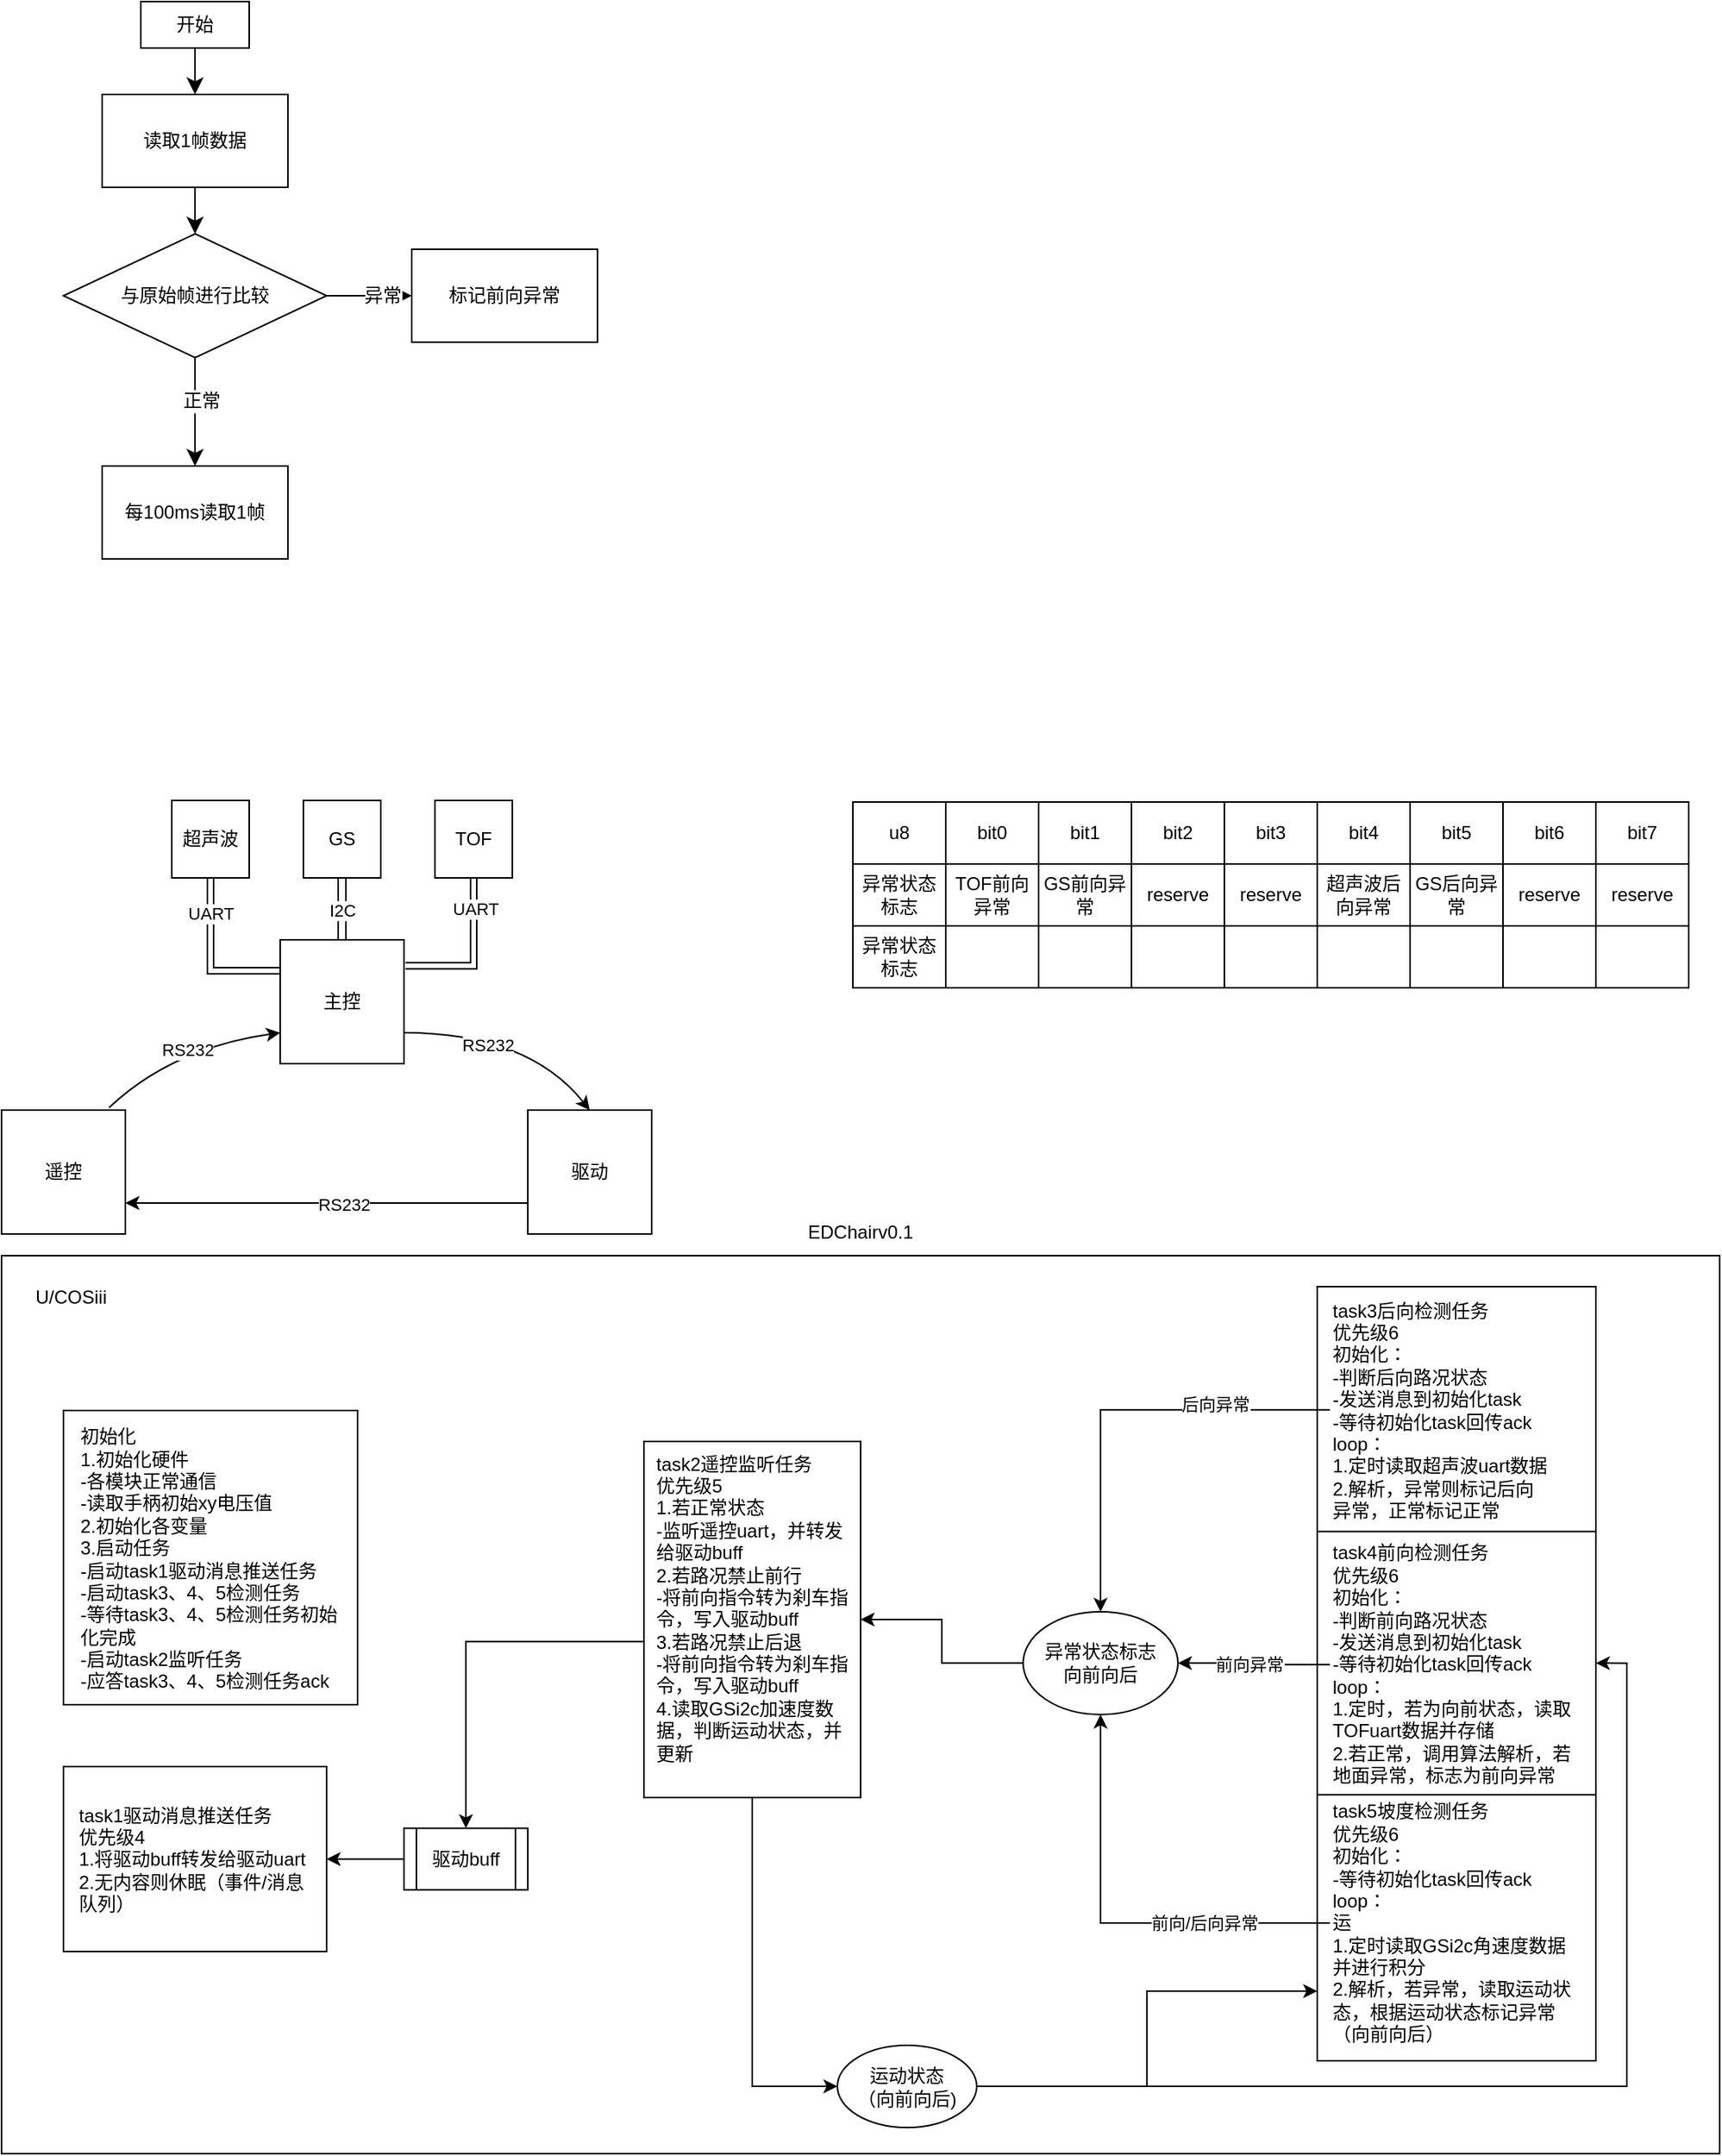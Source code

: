 <mxfile version="24.2.1" type="github">
  <diagram name="第 1 页" id="P7pqEGnPUfQCsjm25Q79">
    <mxGraphModel dx="1947" dy="495" grid="1" gridSize="10" guides="1" tooltips="1" connect="1" arrows="1" fold="1" page="1" pageScale="1" pageWidth="1169" pageHeight="1654" math="0" shadow="0">
      <root>
        <mxCell id="0" />
        <mxCell id="1" parent="0" />
        <mxCell id="c9U10E2EW6yQxdV2xRp9-11" value="" style="group" parent="1" vertex="1" connectable="0">
          <mxGeometry x="-1150" y="1010" width="1110" height="610" as="geometry" />
        </mxCell>
        <mxCell id="nrPkCapQx03MoW446Du7-10" value="EDChairv0.1" style="text;html=1;align=center;verticalAlign=middle;whiteSpace=wrap;rounded=0;" parent="c9U10E2EW6yQxdV2xRp9-11" vertex="1">
          <mxGeometry x="525" width="60" height="30" as="geometry" />
        </mxCell>
        <mxCell id="nrPkCapQx03MoW446Du7-36" value="" style="rounded=0;whiteSpace=wrap;html=1;" parent="c9U10E2EW6yQxdV2xRp9-11" vertex="1">
          <mxGeometry y="30" width="1110" height="580" as="geometry" />
        </mxCell>
        <mxCell id="nrPkCapQx03MoW446Du7-23" value="" style="group" parent="c9U10E2EW6yQxdV2xRp9-11" vertex="1" connectable="0">
          <mxGeometry x="850" y="370" width="180" height="180" as="geometry" />
        </mxCell>
        <mxCell id="nrPkCapQx03MoW446Du7-24" value="" style="rounded=0;whiteSpace=wrap;html=1;" parent="nrPkCapQx03MoW446Du7-23" vertex="1">
          <mxGeometry width="180" height="180.0" as="geometry" />
        </mxCell>
        <mxCell id="nrPkCapQx03MoW446Du7-25" value="&lt;div style=&quot;&quot;&gt;&lt;span style=&quot;background-color: initial;&quot;&gt;task5&lt;/span&gt;&lt;span style=&quot;background-color: initial;&quot;&gt;坡度检测任务&lt;/span&gt;&lt;/div&gt;&lt;div style=&quot;&quot;&gt;&lt;span style=&quot;background-color: initial;&quot;&gt;优先级6&lt;/span&gt;&lt;/div&gt;&lt;div style=&quot;&quot;&gt;&lt;span style=&quot;background-color: initial;&quot;&gt;初始化：&lt;/span&gt;&lt;/div&gt;&lt;div style=&quot;&quot;&gt;-等待初始化task回传ack&lt;span style=&quot;background-color: initial;&quot;&gt;&lt;br&gt;&lt;/span&gt;&lt;/div&gt;&lt;div style=&quot;&quot;&gt;&lt;span style=&quot;background-color: initial;&quot;&gt;loop：&lt;/span&gt;&lt;/div&gt;&lt;div style=&quot;&quot;&gt;&lt;span style=&quot;background-color: initial;&quot;&gt;运&lt;/span&gt;&lt;/div&gt;&lt;div style=&quot;&quot;&gt;1.定时读取GSi2c角速度数据并进行积分&lt;/div&gt;&lt;div style=&quot;&quot;&gt;2.解析，若异常，读取运动状态，根据运动状态标记异常（向前向后）&lt;/div&gt;" style="text;html=1;align=left;verticalAlign=middle;whiteSpace=wrap;rounded=0;" parent="nrPkCapQx03MoW446Du7-23" vertex="1">
          <mxGeometry x="8.18" y="15" width="163.64" height="152.145" as="geometry" />
        </mxCell>
        <mxCell id="nrPkCapQx03MoW446Du7-3" value="U/COSiii" style="text;html=1;align=center;verticalAlign=middle;whiteSpace=wrap;rounded=0;" parent="c9U10E2EW6yQxdV2xRp9-11" vertex="1">
          <mxGeometry y="30" width="90" height="53.077" as="geometry" />
        </mxCell>
        <mxCell id="nrPkCapQx03MoW446Du7-18" value="" style="group" parent="c9U10E2EW6yQxdV2xRp9-11" vertex="1" connectable="0">
          <mxGeometry x="40" y="359.997" width="170" height="119.423" as="geometry" />
        </mxCell>
        <mxCell id="nrPkCapQx03MoW446Du7-19" value="" style="rounded=0;whiteSpace=wrap;html=1;" parent="nrPkCapQx03MoW446Du7-18" vertex="1">
          <mxGeometry width="170" height="119.423" as="geometry" />
        </mxCell>
        <mxCell id="nrPkCapQx03MoW446Du7-20" value="&lt;div style=&quot;&quot;&gt;&lt;span style=&quot;background-color: initial;&quot;&gt;task1驱动消息推送&lt;/span&gt;&lt;span style=&quot;background-color: initial;&quot;&gt;任务&lt;/span&gt;&lt;/div&gt;&lt;div style=&quot;&quot;&gt;&lt;span style=&quot;background-color: initial;&quot;&gt;优先级4&lt;/span&gt;&lt;/div&gt;&lt;div style=&quot;&quot;&gt;1.将驱动buff转发给驱动uart&lt;/div&gt;&lt;div style=&quot;&quot;&gt;2.无内容则休眠（事件/消息队列）&lt;/div&gt;" style="text;html=1;align=left;verticalAlign=middle;whiteSpace=wrap;rounded=0;" parent="nrPkCapQx03MoW446Du7-18" vertex="1">
          <mxGeometry x="7.726" y="9.952" width="154.549" height="100.942" as="geometry" />
        </mxCell>
        <mxCell id="nrPkCapQx03MoW446Du7-21" value="驱动buff" style="shape=process;whiteSpace=wrap;html=1;backgroundOutline=1;" parent="c9U10E2EW6yQxdV2xRp9-11" vertex="1">
          <mxGeometry x="260" y="399.805" width="80.0" height="39.808" as="geometry" />
        </mxCell>
        <mxCell id="nrPkCapQx03MoW446Du7-13" value="" style="group" parent="c9U10E2EW6yQxdV2xRp9-11" vertex="1" connectable="0">
          <mxGeometry x="415" y="150" width="140" height="230" as="geometry" />
        </mxCell>
        <mxCell id="nrPkCapQx03MoW446Du7-14" value="" style="rounded=0;whiteSpace=wrap;html=1;" parent="nrPkCapQx03MoW446Du7-13" vertex="1">
          <mxGeometry width="140" height="230.0" as="geometry" />
        </mxCell>
        <mxCell id="nrPkCapQx03MoW446Du7-15" value="&lt;div style=&quot;&quot;&gt;&lt;span style=&quot;background-color: initial;&quot;&gt;task2遥控监听任务&lt;/span&gt;&lt;/div&gt;&lt;div style=&quot;&quot;&gt;&lt;span style=&quot;background-color: initial;&quot;&gt;优先级5&lt;/span&gt;&lt;/div&gt;&lt;div style=&quot;&quot;&gt;1.若正常状态&lt;/div&gt;&lt;div style=&quot;&quot;&gt;-监听遥控uart，并转发给驱动buff&lt;/div&gt;&lt;div style=&quot;&quot;&gt;&lt;div&gt;2.若路况禁止前行&lt;/div&gt;&lt;div&gt;-将&lt;span style=&quot;background-color: initial;&quot;&gt;前向指令转为刹车指令，写入&lt;/span&gt;&lt;span style=&quot;background-color: initial;&quot;&gt;驱动buff&lt;/span&gt;&lt;/div&gt;&lt;div&gt;3.若路况禁止后退&lt;/div&gt;&lt;div&gt;-将&lt;span style=&quot;background-color: initial;&quot;&gt;前向指令转为刹车指令&lt;/span&gt;&lt;span style=&quot;background-color: initial;&quot;&gt;，&lt;/span&gt;&lt;span style=&quot;background-color: initial;&quot;&gt;写入&lt;/span&gt;&lt;span style=&quot;background-color: initial;&quot;&gt;驱动buff&lt;/span&gt;&lt;/div&gt;&lt;div&gt;&lt;span style=&quot;background-color: initial;&quot;&gt;4.读取GSi2c加速度数据，判断运动状态，并更新&lt;/span&gt;&lt;/div&gt;&lt;/div&gt;&lt;div style=&quot;&quot;&gt;&lt;br&gt;&lt;/div&gt;" style="text;html=1;align=left;verticalAlign=middle;whiteSpace=wrap;rounded=0;" parent="nrPkCapQx03MoW446Du7-13" vertex="1">
          <mxGeometry x="6.365" y="16.431" width="127.273" height="197.143" as="geometry" />
        </mxCell>
        <mxCell id="nrPkCapQx03MoW446Du7-54" style="edgeStyle=orthogonalEdgeStyle;rounded=0;orthogonalLoop=1;jettySize=auto;html=1;exitX=-0.002;exitY=0.562;exitDx=0;exitDy=0;exitPerimeter=0;" parent="c9U10E2EW6yQxdV2xRp9-11" source="nrPkCapQx03MoW446Du7-14" target="nrPkCapQx03MoW446Du7-21" edge="1">
          <mxGeometry relative="1" as="geometry">
            <mxPoint x="410" y="378.269" as="sourcePoint" />
          </mxGeometry>
        </mxCell>
        <mxCell id="nrPkCapQx03MoW446Du7-56" style="edgeStyle=orthogonalEdgeStyle;rounded=0;orthogonalLoop=1;jettySize=auto;html=1;entryX=1;entryY=0.5;entryDx=0;entryDy=0;" parent="c9U10E2EW6yQxdV2xRp9-11" source="nrPkCapQx03MoW446Du7-21" target="nrPkCapQx03MoW446Du7-19" edge="1">
          <mxGeometry relative="1" as="geometry" />
        </mxCell>
        <mxCell id="nrPkCapQx03MoW446Du7-44" value="异常状态标志&lt;div&gt;向前向后&lt;/div&gt;" style="ellipse;whiteSpace=wrap;html=1;" parent="c9U10E2EW6yQxdV2xRp9-11" vertex="1">
          <mxGeometry x="660" y="260.003" width="100" height="66.346" as="geometry" />
        </mxCell>
        <mxCell id="nrPkCapQx03MoW446Du7-58" style="edgeStyle=orthogonalEdgeStyle;rounded=0;orthogonalLoop=1;jettySize=auto;html=1;entryX=1;entryY=0.5;entryDx=0;entryDy=0;" parent="c9U10E2EW6yQxdV2xRp9-11" source="nrPkCapQx03MoW446Du7-44" target="nrPkCapQx03MoW446Du7-14" edge="1">
          <mxGeometry relative="1" as="geometry" />
        </mxCell>
        <mxCell id="nrPkCapQx03MoW446Du7-63" style="edgeStyle=orthogonalEdgeStyle;rounded=0;orthogonalLoop=1;jettySize=auto;html=1;entryX=0.5;entryY=1;entryDx=0;entryDy=0;" parent="c9U10E2EW6yQxdV2xRp9-11" source="nrPkCapQx03MoW446Du7-25" target="nrPkCapQx03MoW446Du7-44" edge="1">
          <mxGeometry relative="1" as="geometry" />
        </mxCell>
        <mxCell id="nrPkCapQx03MoW446Du7-82" value="前向/后向异常" style="edgeLabel;html=1;align=center;verticalAlign=middle;resizable=0;points=[];" parent="nrPkCapQx03MoW446Du7-63" vertex="1" connectable="0">
          <mxGeometry x="-0.265" y="2" relative="1" as="geometry">
            <mxPoint x="23" y="-2" as="offset" />
          </mxGeometry>
        </mxCell>
        <mxCell id="nrPkCapQx03MoW446Du7-78" style="edgeStyle=orthogonalEdgeStyle;rounded=0;orthogonalLoop=1;jettySize=auto;html=1;exitX=1;exitY=0.5;exitDx=0;exitDy=0;entryX=0;entryY=0.75;entryDx=0;entryDy=0;" parent="c9U10E2EW6yQxdV2xRp9-11" source="nrPkCapQx03MoW446Du7-64" target="nrPkCapQx03MoW446Du7-24" edge="1">
          <mxGeometry relative="1" as="geometry">
            <mxPoint x="650.0" y="696.253" as="sourcePoint" />
            <mxPoint x="940" y="550" as="targetPoint" />
          </mxGeometry>
        </mxCell>
        <mxCell id="nrPkCapQx03MoW446Du7-79" style="edgeStyle=orthogonalEdgeStyle;rounded=0;orthogonalLoop=1;jettySize=auto;html=1;entryX=1;entryY=0.5;entryDx=0;entryDy=0;" parent="c9U10E2EW6yQxdV2xRp9-11" source="nrPkCapQx03MoW446Du7-64" target="nrPkCapQx03MoW446Du7-72" edge="1">
          <mxGeometry relative="1" as="geometry" />
        </mxCell>
        <mxCell id="nrPkCapQx03MoW446Du7-64" value="运动状态&lt;div&gt;（向前向后)&lt;/div&gt;" style="ellipse;whiteSpace=wrap;html=1;" parent="c9U10E2EW6yQxdV2xRp9-11" vertex="1">
          <mxGeometry x="540" y="539.996" width="90" height="53.077" as="geometry" />
        </mxCell>
        <mxCell id="nrPkCapQx03MoW446Du7-68" value="" style="group" parent="c9U10E2EW6yQxdV2xRp9-11" vertex="1" connectable="0">
          <mxGeometry x="850.0" y="50" width="180" height="159.231" as="geometry" />
        </mxCell>
        <mxCell id="nrPkCapQx03MoW446Du7-69" value="" style="rounded=0;whiteSpace=wrap;html=1;" parent="nrPkCapQx03MoW446Du7-68" vertex="1">
          <mxGeometry width="180" height="159.231" as="geometry" />
        </mxCell>
        <mxCell id="nrPkCapQx03MoW446Du7-70" value="&lt;div style=&quot;&quot;&gt;&lt;span style=&quot;background-color: initial;&quot;&gt;task3后&lt;/span&gt;&lt;span style=&quot;background-color: initial;&quot;&gt;向检测任务&lt;/span&gt;&lt;/div&gt;&lt;div style=&quot;&quot;&gt;&lt;span style=&quot;background-color: initial;&quot;&gt;优先级6&lt;/span&gt;&lt;/div&gt;&lt;div style=&quot;&quot;&gt;&lt;span style=&quot;background-color: initial;&quot;&gt;初始化：&lt;/span&gt;&lt;/div&gt;&lt;div style=&quot;&quot;&gt;&lt;span style=&quot;background-color: initial;&quot;&gt;-判断后向路况状态&lt;/span&gt;&lt;/div&gt;&lt;div style=&quot;&quot;&gt;&lt;span style=&quot;background-color: initial;&quot;&gt;-发送消息到初始化task&lt;/span&gt;&lt;/div&gt;&lt;div style=&quot;&quot;&gt;&lt;span style=&quot;background-color: initial;&quot;&gt;-等待初始化task回传ack&lt;/span&gt;&lt;/div&gt;&lt;div style=&quot;&quot;&gt;&lt;span style=&quot;background-color: initial;&quot;&gt;loop：&lt;/span&gt;&lt;/div&gt;&lt;div style=&quot;&quot;&gt;1.定时读取超声波uart数据&lt;/div&gt;&lt;div style=&quot;&quot;&gt;2.&lt;span style=&quot;background-color: initial;&quot;&gt;解析，异常则标记后向异常，正常标记正常&lt;/span&gt;&lt;span style=&quot;background-color: initial; text-wrap: nowrap; color: rgba(0, 0, 0, 0); font-family: monospace; font-size: 0px;&quot;&gt;%3CmxGraphModel%3E%3Croot%3E%3CmxCell%20id%3D%220%22%2F%3E%3CmxCell%20id%3D%221%22%20parent%3D%220%22%2F%3E%3CmxCell%20id%3D%222%22%20value%3D%22%E5%9D%A1%E5%BA%A6%E5%BC%82%E5%B8%B8%E6%A0%87%E5%BF%97%22%20style%3D%22ellipse%3BwhiteSpace%3Dwrap%3Bhtml%3D1%3B%22%20vertex%3D%221%22%20parent%3D%221%22%3E%3CmxGeometry%20x%3D%22310%22%20y%3D%22680%22%20width%3D%2290%22%20height%3D%2240%22%20as%3D%22geometry%22%2F%3E%3C%2FmxCell%3E%3C%2Froot%3E%3C%2FmxGraphModel%3E&lt;/span&gt;&lt;/div&gt;" style="text;html=1;align=left;verticalAlign=middle;whiteSpace=wrap;rounded=0;" parent="nrPkCapQx03MoW446Du7-68" vertex="1">
          <mxGeometry x="8.18" y="13.269" width="141.82" height="132.692" as="geometry" />
        </mxCell>
        <mxCell id="nrPkCapQx03MoW446Du7-71" value="" style="group" parent="c9U10E2EW6yQxdV2xRp9-11" vertex="1" connectable="0">
          <mxGeometry x="850" y="208.18" width="180" height="170" as="geometry" />
        </mxCell>
        <mxCell id="nrPkCapQx03MoW446Du7-72" value="" style="rounded=0;whiteSpace=wrap;html=1;" parent="nrPkCapQx03MoW446Du7-71" vertex="1">
          <mxGeometry width="180" height="170" as="geometry" />
        </mxCell>
        <mxCell id="nrPkCapQx03MoW446Du7-73" value="&lt;div style=&quot;&quot;&gt;&lt;span style=&quot;background-color: initial;&quot;&gt;task4&lt;/span&gt;&lt;span style=&quot;background-color: initial;&quot;&gt;前向检测任务&lt;/span&gt;&lt;/div&gt;&lt;div style=&quot;&quot;&gt;&lt;span style=&quot;background-color: initial;&quot;&gt;优先级6&lt;/span&gt;&lt;/div&gt;&lt;div style=&quot;&quot;&gt;&lt;div&gt;&lt;span style=&quot;background-color: initial;&quot;&gt;初始化：&lt;/span&gt;&lt;/div&gt;&lt;div&gt;&lt;span style=&quot;background-color: initial;&quot;&gt;-判断前向路况状态&lt;/span&gt;&lt;/div&gt;&lt;div&gt;&lt;span style=&quot;background-color: initial;&quot;&gt;-发送消息到初始化task&lt;/span&gt;&lt;/div&gt;&lt;div&gt;&lt;span style=&quot;background-color: initial;&quot;&gt;-等待初始化task回传ack&lt;/span&gt;&lt;/div&gt;&lt;/div&gt;&lt;div style=&quot;&quot;&gt;&lt;span style=&quot;background-color: initial;&quot;&gt;loop：&lt;/span&gt;&lt;/div&gt;&lt;div style=&quot;&quot;&gt;1.定时，若为向前状态，读取TOFuart数据并存储&lt;/div&gt;&lt;div style=&quot;&quot;&gt;2.若正常，调用算法解析，若地面异常，标志为前向异常&lt;span style=&quot;color: rgba(0, 0, 0, 0); font-family: monospace; font-size: 0px; text-wrap: nowrap; background-color: initial;&quot;&gt;%3CmxGraphModel%3E%3Croot%3E%3CmxCell%20id%3D%220%22%2F%3E%3CmxCell%20id%3D%221%22%20parent%3D%220%22%2F%3E%3CmxCell%20id%3D%222%22%20value%3D%22%E5%9D%A1%E5%BA%A6%E5%BC%82%E5%B8%B8%E6%A0%87%E5%BF%97%22%20style%3D%22ellipse%3BwhiteSpace%3Dwrap%3Bhtml%3D1%3B%22%20vertex%3D%221%22%20parent%3D%221%22%3E%3CmxGeometry%20x%3D%22310%22%20y%3D%22680%22%20width%3D%2290%22%20height%3D%2240%22%20as%3D%22geometry%22%2F%3E%3C%2FmxCell%3E%3C%2Froot%3E%3C%2FmxGraphModel%3E&lt;/span&gt;&lt;/div&gt;" style="text;html=1;align=left;verticalAlign=middle;whiteSpace=wrap;rounded=0;" parent="nrPkCapQx03MoW446Du7-71" vertex="1">
          <mxGeometry x="8.18" y="14.167" width="163.64" height="143.693" as="geometry" />
        </mxCell>
        <mxCell id="nrPkCapQx03MoW446Du7-75" value="" style="edgeStyle=orthogonalEdgeStyle;rounded=0;orthogonalLoop=1;jettySize=auto;html=1;" parent="c9U10E2EW6yQxdV2xRp9-11" source="nrPkCapQx03MoW446Du7-73" target="nrPkCapQx03MoW446Du7-44" edge="1">
          <mxGeometry relative="1" as="geometry" />
        </mxCell>
        <mxCell id="nrPkCapQx03MoW446Du7-81" value="前向异常" style="edgeLabel;html=1;align=center;verticalAlign=middle;resizable=0;points=[];" parent="nrPkCapQx03MoW446Du7-75" vertex="1" connectable="0">
          <mxGeometry x="0.066" y="1" relative="1" as="geometry">
            <mxPoint as="offset" />
          </mxGeometry>
        </mxCell>
        <mxCell id="nrPkCapQx03MoW446Du7-76" style="edgeStyle=orthogonalEdgeStyle;rounded=0;orthogonalLoop=1;jettySize=auto;html=1;endArrow=classic;endFill=1;" parent="c9U10E2EW6yQxdV2xRp9-11" source="nrPkCapQx03MoW446Du7-70" target="nrPkCapQx03MoW446Du7-44" edge="1">
          <mxGeometry relative="1" as="geometry" />
        </mxCell>
        <mxCell id="nrPkCapQx03MoW446Du7-80" value="后向异常" style="edgeLabel;html=1;align=center;verticalAlign=middle;resizable=0;points=[];" parent="nrPkCapQx03MoW446Du7-76" vertex="1" connectable="0">
          <mxGeometry x="-0.467" y="-4" relative="1" as="geometry">
            <mxPoint as="offset" />
          </mxGeometry>
        </mxCell>
        <mxCell id="nrPkCapQx03MoW446Du7-77" style="edgeStyle=orthogonalEdgeStyle;rounded=0;orthogonalLoop=1;jettySize=auto;html=1;entryX=0;entryY=0.5;entryDx=0;entryDy=0;" parent="c9U10E2EW6yQxdV2xRp9-11" source="nrPkCapQx03MoW446Du7-14" target="nrPkCapQx03MoW446Du7-64" edge="1">
          <mxGeometry relative="1" as="geometry" />
        </mxCell>
        <mxCell id="nrPkCapQx03MoW446Du7-32" value="" style="group" parent="c9U10E2EW6yQxdV2xRp9-11" vertex="1" connectable="0">
          <mxGeometry x="40" y="130" width="190" height="190" as="geometry" />
        </mxCell>
        <mxCell id="nrPkCapQx03MoW446Du7-33" value="" style="rounded=0;whiteSpace=wrap;html=1;" parent="nrPkCapQx03MoW446Du7-32" vertex="1">
          <mxGeometry width="190" height="190" as="geometry" />
        </mxCell>
        <mxCell id="nrPkCapQx03MoW446Du7-34" value="&lt;div style=&quot;&quot;&gt;&lt;span style=&quot;background-color: initial;&quot;&gt;初始化&lt;/span&gt;&lt;/div&gt;&lt;div style=&quot;&quot;&gt;1.初始化硬件&lt;/div&gt;&lt;div style=&quot;&quot;&gt;-各模块正常通信&lt;/div&gt;&lt;div style=&quot;&quot;&gt;-读取手柄初始xy电压值&lt;/div&gt;&lt;div style=&quot;&quot;&gt;2.初始化各变量&lt;/div&gt;&lt;div style=&quot;&quot;&gt;&lt;span style=&quot;background-color: initial;&quot;&gt;3.启动任务&lt;/span&gt;&lt;/div&gt;&lt;div style=&quot;&quot;&gt;&lt;span style=&quot;background-color: initial;&quot;&gt;-启动task1&lt;/span&gt;&lt;span style=&quot;background-color: initial;&quot;&gt;驱动消息推送&lt;/span&gt;&lt;span style=&quot;background-color: initial;&quot;&gt;任务&lt;/span&gt;&lt;span style=&quot;background-color: initial;&quot;&gt;&lt;br&gt;&lt;/span&gt;&lt;/div&gt;&lt;div style=&quot;&quot;&gt;&lt;span style=&quot;background-color: initial;&quot;&gt;-启动task3、4、5检测任务&lt;/span&gt;&lt;/div&gt;&lt;div style=&quot;&quot;&gt;&lt;span style=&quot;background-color: initial;&quot;&gt;-等待task3、4、5检测任务初始化完成&lt;/span&gt;&lt;/div&gt;&lt;div style=&quot;&quot;&gt;&lt;span style=&quot;background-color: initial;&quot;&gt;-启动task2监听任务&lt;/span&gt;&lt;/div&gt;&lt;div style=&quot;&quot;&gt;&lt;span style=&quot;background-color: initial;&quot;&gt;-应答&lt;/span&gt;&lt;span style=&quot;background-color: initial;&quot;&gt;task3、4、5检测任务ack&lt;/span&gt;&lt;/div&gt;" style="text;html=1;align=left;verticalAlign=middle;whiteSpace=wrap;rounded=0;" parent="nrPkCapQx03MoW446Du7-32" vertex="1">
          <mxGeometry x="8.63" y="14.701" width="171.37" height="163.424" as="geometry" />
        </mxCell>
        <mxCell id="c9U10E2EW6yQxdV2xRp9-3" value="" style="group" parent="c9U10E2EW6yQxdV2xRp9-11" vertex="1" connectable="0">
          <mxGeometry y="-264" width="420" height="280" as="geometry" />
        </mxCell>
        <mxCell id="kne6DeHZvwvVoVqGHP-4-1" value="遥控" style="whiteSpace=wrap;html=1;aspect=fixed;" parent="c9U10E2EW6yQxdV2xRp9-3" vertex="1">
          <mxGeometry y="200" width="80" height="80" as="geometry" />
        </mxCell>
        <mxCell id="NinFL8VWbI65WirlYmD8-3" value="" style="edgeStyle=orthogonalEdgeStyle;rounded=0;orthogonalLoop=1;jettySize=auto;html=1;shape=link;width=5;" parent="c9U10E2EW6yQxdV2xRp9-3" source="kne6DeHZvwvVoVqGHP-4-4" target="kne6DeHZvwvVoVqGHP-4-15" edge="1">
          <mxGeometry relative="1" as="geometry" />
        </mxCell>
        <mxCell id="NinFL8VWbI65WirlYmD8-4" value="I2C" style="edgeLabel;html=1;align=center;verticalAlign=middle;resizable=0;points=[];" parent="NinFL8VWbI65WirlYmD8-3" vertex="1" connectable="0">
          <mxGeometry x="0.333" y="2" relative="1" as="geometry">
            <mxPoint x="2" y="7" as="offset" />
          </mxGeometry>
        </mxCell>
        <mxCell id="kne6DeHZvwvVoVqGHP-4-4" value="主控" style="whiteSpace=wrap;html=1;aspect=fixed;" parent="c9U10E2EW6yQxdV2xRp9-3" vertex="1">
          <mxGeometry x="180" y="90" width="80" height="80" as="geometry" />
        </mxCell>
        <mxCell id="kne6DeHZvwvVoVqGHP-4-5" value="驱动" style="whiteSpace=wrap;html=1;aspect=fixed;" parent="c9U10E2EW6yQxdV2xRp9-3" vertex="1">
          <mxGeometry x="340" y="200" width="80" height="80" as="geometry" />
        </mxCell>
        <mxCell id="kne6DeHZvwvVoVqGHP-4-6" value="" style="curved=1;endArrow=classic;html=1;rounded=0;exitX=0;exitY=0.75;exitDx=0;exitDy=0;entryX=1;entryY=0.75;entryDx=0;entryDy=0;" parent="c9U10E2EW6yQxdV2xRp9-3" source="kne6DeHZvwvVoVqGHP-4-5" target="kne6DeHZvwvVoVqGHP-4-1" edge="1">
          <mxGeometry width="50" height="50" relative="1" as="geometry">
            <mxPoint x="230" y="240" as="sourcePoint" />
            <mxPoint x="150" y="210" as="targetPoint" />
            <Array as="points">
              <mxPoint x="210" y="260" />
            </Array>
          </mxGeometry>
        </mxCell>
        <mxCell id="kne6DeHZvwvVoVqGHP-4-8" value="RS232" style="edgeLabel;html=1;align=center;verticalAlign=middle;resizable=0;points=[];" parent="kne6DeHZvwvVoVqGHP-4-6" vertex="1" connectable="0">
          <mxGeometry x="0.035" y="1" relative="1" as="geometry">
            <mxPoint x="15" as="offset" />
          </mxGeometry>
        </mxCell>
        <mxCell id="kne6DeHZvwvVoVqGHP-4-9" value="" style="curved=1;endArrow=classic;html=1;rounded=0;exitX=0.868;exitY=-0.02;exitDx=0;exitDy=0;entryX=0;entryY=0.75;entryDx=0;entryDy=0;exitPerimeter=0;" parent="c9U10E2EW6yQxdV2xRp9-3" source="kne6DeHZvwvVoVqGHP-4-1" target="kne6DeHZvwvVoVqGHP-4-4" edge="1">
          <mxGeometry width="50" height="50" relative="1" as="geometry">
            <mxPoint x="270" y="210" as="sourcePoint" />
            <mxPoint x="320" y="160" as="targetPoint" />
            <Array as="points">
              <mxPoint x="110" y="160" />
            </Array>
          </mxGeometry>
        </mxCell>
        <mxCell id="kne6DeHZvwvVoVqGHP-4-10" value="RS232" style="edgeLabel;html=1;align=center;verticalAlign=middle;resizable=0;points=[];" parent="kne6DeHZvwvVoVqGHP-4-9" vertex="1" connectable="0">
          <mxGeometry x="-0.05" y="2" relative="1" as="geometry">
            <mxPoint x="6" y="3" as="offset" />
          </mxGeometry>
        </mxCell>
        <mxCell id="kne6DeHZvwvVoVqGHP-4-11" value="" style="curved=1;endArrow=classic;html=1;rounded=0;exitX=1;exitY=0.75;exitDx=0;exitDy=0;entryX=0.5;entryY=0;entryDx=0;entryDy=0;" parent="c9U10E2EW6yQxdV2xRp9-3" source="kne6DeHZvwvVoVqGHP-4-4" target="kne6DeHZvwvVoVqGHP-4-5" edge="1">
          <mxGeometry width="50" height="50" relative="1" as="geometry">
            <mxPoint x="260" y="155" as="sourcePoint" />
            <mxPoint x="310" y="105" as="targetPoint" />
            <Array as="points">
              <mxPoint x="340" y="150" />
            </Array>
          </mxGeometry>
        </mxCell>
        <mxCell id="kne6DeHZvwvVoVqGHP-4-12" value="RS232" style="edgeLabel;html=1;align=center;verticalAlign=middle;resizable=0;points=[];" parent="kne6DeHZvwvVoVqGHP-4-11" vertex="1" connectable="0">
          <mxGeometry x="-0.25" y="-8" relative="1" as="geometry">
            <mxPoint as="offset" />
          </mxGeometry>
        </mxCell>
        <mxCell id="NinFL8VWbI65WirlYmD8-5" style="edgeStyle=orthogonalEdgeStyle;rounded=0;orthogonalLoop=1;jettySize=auto;html=1;entryX=0;entryY=0.25;entryDx=0;entryDy=0;shape=link;" parent="c9U10E2EW6yQxdV2xRp9-3" source="kne6DeHZvwvVoVqGHP-4-13" target="kne6DeHZvwvVoVqGHP-4-4" edge="1">
          <mxGeometry relative="1" as="geometry">
            <mxPoint x="170" y="110" as="targetPoint" />
            <Array as="points">
              <mxPoint x="135" y="110" />
            </Array>
          </mxGeometry>
        </mxCell>
        <mxCell id="NinFL8VWbI65WirlYmD8-6" value="UART" style="edgeLabel;html=1;align=center;verticalAlign=middle;resizable=0;points=[];" parent="NinFL8VWbI65WirlYmD8-5" vertex="1" connectable="0">
          <mxGeometry x="-0.568" relative="1" as="geometry">
            <mxPoint as="offset" />
          </mxGeometry>
        </mxCell>
        <mxCell id="kne6DeHZvwvVoVqGHP-4-13" value="超声波" style="whiteSpace=wrap;html=1;aspect=fixed;" parent="c9U10E2EW6yQxdV2xRp9-3" vertex="1">
          <mxGeometry x="110" width="50" height="50" as="geometry" />
        </mxCell>
        <mxCell id="kne6DeHZvwvVoVqGHP-4-15" value="GS" style="whiteSpace=wrap;html=1;aspect=fixed;" parent="c9U10E2EW6yQxdV2xRp9-3" vertex="1">
          <mxGeometry x="195" width="50" height="50" as="geometry" />
        </mxCell>
        <mxCell id="kne6DeHZvwvVoVqGHP-4-16" value="TOF" style="whiteSpace=wrap;html=1;aspect=fixed;" parent="c9U10E2EW6yQxdV2xRp9-3" vertex="1">
          <mxGeometry x="280" width="50" height="50" as="geometry" />
        </mxCell>
        <mxCell id="NinFL8VWbI65WirlYmD8-7" style="edgeStyle=orthogonalEdgeStyle;rounded=0;orthogonalLoop=1;jettySize=auto;html=1;exitX=0.5;exitY=1;exitDx=0;exitDy=0;entryX=1.011;entryY=0.21;entryDx=0;entryDy=0;entryPerimeter=0;shape=link;" parent="c9U10E2EW6yQxdV2xRp9-3" source="kne6DeHZvwvVoVqGHP-4-16" target="kne6DeHZvwvVoVqGHP-4-4" edge="1">
          <mxGeometry relative="1" as="geometry" />
        </mxCell>
        <mxCell id="NinFL8VWbI65WirlYmD8-8" value="UART" style="edgeLabel;html=1;align=center;verticalAlign=middle;resizable=0;points=[];" parent="NinFL8VWbI65WirlYmD8-7" vertex="1" connectable="0">
          <mxGeometry x="-0.612" y="1" relative="1" as="geometry">
            <mxPoint as="offset" />
          </mxGeometry>
        </mxCell>
        <mxCell id="oUMoxg-CZdzu6CMFuKBr-3" value="" style="edgeStyle=none;curved=1;rounded=0;orthogonalLoop=1;jettySize=auto;html=1;fontSize=12;startSize=8;endSize=8;" edge="1" parent="1" source="oUMoxg-CZdzu6CMFuKBr-1" target="oUMoxg-CZdzu6CMFuKBr-2">
          <mxGeometry relative="1" as="geometry" />
        </mxCell>
        <mxCell id="oUMoxg-CZdzu6CMFuKBr-1" value="开始" style="rounded=0;whiteSpace=wrap;html=1;" vertex="1" parent="1">
          <mxGeometry x="-1060" y="230" width="70" height="30" as="geometry" />
        </mxCell>
        <mxCell id="oUMoxg-CZdzu6CMFuKBr-7" value="" style="edgeStyle=none;curved=1;rounded=0;orthogonalLoop=1;jettySize=auto;html=1;fontSize=12;startSize=8;endSize=8;" edge="1" parent="1" source="oUMoxg-CZdzu6CMFuKBr-2" target="oUMoxg-CZdzu6CMFuKBr-6">
          <mxGeometry relative="1" as="geometry" />
        </mxCell>
        <mxCell id="oUMoxg-CZdzu6CMFuKBr-2" value="读取1帧数据" style="whiteSpace=wrap;html=1;rounded=0;" vertex="1" parent="1">
          <mxGeometry x="-1085" y="290" width="120" height="60" as="geometry" />
        </mxCell>
        <mxCell id="oUMoxg-CZdzu6CMFuKBr-9" value="" style="edgeStyle=none;curved=1;rounded=0;orthogonalLoop=1;jettySize=auto;html=1;fontSize=12;startSize=8;endSize=8;" edge="1" parent="1" source="oUMoxg-CZdzu6CMFuKBr-6" target="oUMoxg-CZdzu6CMFuKBr-8">
          <mxGeometry relative="1" as="geometry" />
        </mxCell>
        <mxCell id="oUMoxg-CZdzu6CMFuKBr-10" value="异常" style="edgeLabel;html=1;align=center;verticalAlign=middle;resizable=0;points=[];fontSize=12;" vertex="1" connectable="0" parent="oUMoxg-CZdzu6CMFuKBr-9">
          <mxGeometry x="-0.478" y="1" relative="1" as="geometry">
            <mxPoint x="21" y="1" as="offset" />
          </mxGeometry>
        </mxCell>
        <mxCell id="oUMoxg-CZdzu6CMFuKBr-12" value="" style="edgeStyle=none;curved=1;rounded=0;orthogonalLoop=1;jettySize=auto;html=1;fontSize=12;startSize=8;endSize=8;" edge="1" parent="1" source="oUMoxg-CZdzu6CMFuKBr-6" target="oUMoxg-CZdzu6CMFuKBr-11">
          <mxGeometry relative="1" as="geometry" />
        </mxCell>
        <mxCell id="oUMoxg-CZdzu6CMFuKBr-13" value="正常" style="edgeLabel;html=1;align=center;verticalAlign=middle;resizable=0;points=[];fontSize=12;" vertex="1" connectable="0" parent="oUMoxg-CZdzu6CMFuKBr-12">
          <mxGeometry x="-0.197" y="4" relative="1" as="geometry">
            <mxPoint as="offset" />
          </mxGeometry>
        </mxCell>
        <mxCell id="oUMoxg-CZdzu6CMFuKBr-6" value="与原始帧进行比较" style="rhombus;whiteSpace=wrap;html=1;rounded=0;" vertex="1" parent="1">
          <mxGeometry x="-1110" y="380" width="170" height="80" as="geometry" />
        </mxCell>
        <mxCell id="oUMoxg-CZdzu6CMFuKBr-8" value="标记前向异常" style="whiteSpace=wrap;html=1;rounded=0;" vertex="1" parent="1">
          <mxGeometry x="-885" y="390" width="120" height="60" as="geometry" />
        </mxCell>
        <mxCell id="oUMoxg-CZdzu6CMFuKBr-11" value="每100ms读取1帧" style="whiteSpace=wrap;html=1;rounded=0;" vertex="1" parent="1">
          <mxGeometry x="-1085" y="530" width="120" height="60" as="geometry" />
        </mxCell>
        <mxCell id="oUMoxg-CZdzu6CMFuKBr-166" value="" style="shape=table;startSize=0;container=1;collapsible=0;childLayout=tableLayout;" vertex="1" parent="1">
          <mxGeometry x="-600" y="747" width="540" height="120" as="geometry" />
        </mxCell>
        <mxCell id="oUMoxg-CZdzu6CMFuKBr-167" value="" style="shape=tableRow;horizontal=0;startSize=0;swimlaneHead=0;swimlaneBody=0;strokeColor=inherit;top=0;left=0;bottom=0;right=0;collapsible=0;dropTarget=0;fillColor=none;points=[[0,0.5],[1,0.5]];portConstraint=eastwest;" vertex="1" parent="oUMoxg-CZdzu6CMFuKBr-166">
          <mxGeometry width="540" height="40" as="geometry" />
        </mxCell>
        <mxCell id="oUMoxg-CZdzu6CMFuKBr-168" value="u8" style="shape=partialRectangle;html=1;whiteSpace=wrap;connectable=0;strokeColor=inherit;overflow=hidden;fillColor=none;top=0;left=0;bottom=0;right=0;pointerEvents=1;" vertex="1" parent="oUMoxg-CZdzu6CMFuKBr-167">
          <mxGeometry width="60" height="40" as="geometry">
            <mxRectangle width="60" height="40" as="alternateBounds" />
          </mxGeometry>
        </mxCell>
        <mxCell id="oUMoxg-CZdzu6CMFuKBr-169" value="bit0" style="shape=partialRectangle;html=1;whiteSpace=wrap;connectable=0;strokeColor=inherit;overflow=hidden;fillColor=none;top=0;left=0;bottom=0;right=0;pointerEvents=1;" vertex="1" parent="oUMoxg-CZdzu6CMFuKBr-167">
          <mxGeometry x="60" width="60" height="40" as="geometry">
            <mxRectangle width="60" height="40" as="alternateBounds" />
          </mxGeometry>
        </mxCell>
        <mxCell id="oUMoxg-CZdzu6CMFuKBr-170" value="bit1" style="shape=partialRectangle;html=1;whiteSpace=wrap;connectable=0;strokeColor=inherit;overflow=hidden;fillColor=none;top=0;left=0;bottom=0;right=0;pointerEvents=1;" vertex="1" parent="oUMoxg-CZdzu6CMFuKBr-167">
          <mxGeometry x="120" width="60" height="40" as="geometry">
            <mxRectangle width="60" height="40" as="alternateBounds" />
          </mxGeometry>
        </mxCell>
        <mxCell id="oUMoxg-CZdzu6CMFuKBr-171" value="bit2" style="shape=partialRectangle;html=1;whiteSpace=wrap;connectable=0;strokeColor=inherit;overflow=hidden;fillColor=none;top=0;left=0;bottom=0;right=0;pointerEvents=1;" vertex="1" parent="oUMoxg-CZdzu6CMFuKBr-167">
          <mxGeometry x="180" width="60" height="40" as="geometry">
            <mxRectangle width="60" height="40" as="alternateBounds" />
          </mxGeometry>
        </mxCell>
        <mxCell id="oUMoxg-CZdzu6CMFuKBr-172" value="bit3" style="shape=partialRectangle;html=1;whiteSpace=wrap;connectable=0;strokeColor=inherit;overflow=hidden;fillColor=none;top=0;left=0;bottom=0;right=0;pointerEvents=1;" vertex="1" parent="oUMoxg-CZdzu6CMFuKBr-167">
          <mxGeometry x="240" width="60" height="40" as="geometry">
            <mxRectangle width="60" height="40" as="alternateBounds" />
          </mxGeometry>
        </mxCell>
        <mxCell id="oUMoxg-CZdzu6CMFuKBr-173" value="bit4" style="shape=partialRectangle;html=1;whiteSpace=wrap;connectable=0;strokeColor=inherit;overflow=hidden;fillColor=none;top=0;left=0;bottom=0;right=0;pointerEvents=1;" vertex="1" parent="oUMoxg-CZdzu6CMFuKBr-167">
          <mxGeometry x="300" width="60" height="40" as="geometry">
            <mxRectangle width="60" height="40" as="alternateBounds" />
          </mxGeometry>
        </mxCell>
        <mxCell id="oUMoxg-CZdzu6CMFuKBr-174" value="bit5" style="shape=partialRectangle;html=1;whiteSpace=wrap;connectable=0;strokeColor=inherit;overflow=hidden;fillColor=none;top=0;left=0;bottom=0;right=0;pointerEvents=1;" vertex="1" parent="oUMoxg-CZdzu6CMFuKBr-167">
          <mxGeometry x="360" width="60" height="40" as="geometry">
            <mxRectangle width="60" height="40" as="alternateBounds" />
          </mxGeometry>
        </mxCell>
        <mxCell id="oUMoxg-CZdzu6CMFuKBr-175" value="bit6" style="shape=partialRectangle;html=1;whiteSpace=wrap;connectable=0;strokeColor=inherit;overflow=hidden;fillColor=none;top=0;left=0;bottom=0;right=0;pointerEvents=1;" vertex="1" parent="oUMoxg-CZdzu6CMFuKBr-167">
          <mxGeometry x="420" width="60" height="40" as="geometry">
            <mxRectangle width="60" height="40" as="alternateBounds" />
          </mxGeometry>
        </mxCell>
        <mxCell id="oUMoxg-CZdzu6CMFuKBr-176" value="bit7" style="shape=partialRectangle;html=1;whiteSpace=wrap;connectable=0;strokeColor=inherit;overflow=hidden;fillColor=none;top=0;left=0;bottom=0;right=0;pointerEvents=1;" vertex="1" parent="oUMoxg-CZdzu6CMFuKBr-167">
          <mxGeometry x="480" width="60" height="40" as="geometry">
            <mxRectangle width="60" height="40" as="alternateBounds" />
          </mxGeometry>
        </mxCell>
        <mxCell id="oUMoxg-CZdzu6CMFuKBr-177" value="" style="shape=tableRow;horizontal=0;startSize=0;swimlaneHead=0;swimlaneBody=0;strokeColor=inherit;top=0;left=0;bottom=0;right=0;collapsible=0;dropTarget=0;fillColor=none;points=[[0,0.5],[1,0.5]];portConstraint=eastwest;" vertex="1" parent="oUMoxg-CZdzu6CMFuKBr-166">
          <mxGeometry y="40" width="540" height="40" as="geometry" />
        </mxCell>
        <mxCell id="oUMoxg-CZdzu6CMFuKBr-178" value="异常状态标志" style="shape=partialRectangle;html=1;whiteSpace=wrap;connectable=0;strokeColor=inherit;overflow=hidden;fillColor=none;top=0;left=0;bottom=0;right=0;pointerEvents=1;" vertex="1" parent="oUMoxg-CZdzu6CMFuKBr-177">
          <mxGeometry width="60" height="40" as="geometry">
            <mxRectangle width="60" height="40" as="alternateBounds" />
          </mxGeometry>
        </mxCell>
        <mxCell id="oUMoxg-CZdzu6CMFuKBr-179" value="TOF前向异常" style="shape=partialRectangle;html=1;whiteSpace=wrap;connectable=0;strokeColor=inherit;overflow=hidden;fillColor=none;top=0;left=0;bottom=0;right=0;pointerEvents=1;" vertex="1" parent="oUMoxg-CZdzu6CMFuKBr-177">
          <mxGeometry x="60" width="60" height="40" as="geometry">
            <mxRectangle width="60" height="40" as="alternateBounds" />
          </mxGeometry>
        </mxCell>
        <mxCell id="oUMoxg-CZdzu6CMFuKBr-180" value="GS前向异常" style="shape=partialRectangle;html=1;whiteSpace=wrap;connectable=0;strokeColor=inherit;overflow=hidden;fillColor=none;top=0;left=0;bottom=0;right=0;pointerEvents=1;" vertex="1" parent="oUMoxg-CZdzu6CMFuKBr-177">
          <mxGeometry x="120" width="60" height="40" as="geometry">
            <mxRectangle width="60" height="40" as="alternateBounds" />
          </mxGeometry>
        </mxCell>
        <mxCell id="oUMoxg-CZdzu6CMFuKBr-181" value="reserve" style="shape=partialRectangle;html=1;whiteSpace=wrap;connectable=0;strokeColor=inherit;overflow=hidden;fillColor=none;top=0;left=0;bottom=0;right=0;pointerEvents=1;" vertex="1" parent="oUMoxg-CZdzu6CMFuKBr-177">
          <mxGeometry x="180" width="60" height="40" as="geometry">
            <mxRectangle width="60" height="40" as="alternateBounds" />
          </mxGeometry>
        </mxCell>
        <mxCell id="oUMoxg-CZdzu6CMFuKBr-182" value="reserve" style="shape=partialRectangle;html=1;whiteSpace=wrap;connectable=0;strokeColor=inherit;overflow=hidden;fillColor=none;top=0;left=0;bottom=0;right=0;pointerEvents=1;" vertex="1" parent="oUMoxg-CZdzu6CMFuKBr-177">
          <mxGeometry x="240" width="60" height="40" as="geometry">
            <mxRectangle width="60" height="40" as="alternateBounds" />
          </mxGeometry>
        </mxCell>
        <mxCell id="oUMoxg-CZdzu6CMFuKBr-183" value="超声波后向异常" style="shape=partialRectangle;html=1;whiteSpace=wrap;connectable=0;strokeColor=inherit;overflow=hidden;fillColor=none;top=0;left=0;bottom=0;right=0;pointerEvents=1;" vertex="1" parent="oUMoxg-CZdzu6CMFuKBr-177">
          <mxGeometry x="300" width="60" height="40" as="geometry">
            <mxRectangle width="60" height="40" as="alternateBounds" />
          </mxGeometry>
        </mxCell>
        <mxCell id="oUMoxg-CZdzu6CMFuKBr-184" value="GS后向异常" style="shape=partialRectangle;html=1;whiteSpace=wrap;connectable=0;strokeColor=inherit;overflow=hidden;fillColor=none;top=0;left=0;bottom=0;right=0;pointerEvents=1;" vertex="1" parent="oUMoxg-CZdzu6CMFuKBr-177">
          <mxGeometry x="360" width="60" height="40" as="geometry">
            <mxRectangle width="60" height="40" as="alternateBounds" />
          </mxGeometry>
        </mxCell>
        <mxCell id="oUMoxg-CZdzu6CMFuKBr-185" value="reserve" style="shape=partialRectangle;html=1;whiteSpace=wrap;connectable=0;strokeColor=inherit;overflow=hidden;fillColor=none;top=0;left=0;bottom=0;right=0;pointerEvents=1;" vertex="1" parent="oUMoxg-CZdzu6CMFuKBr-177">
          <mxGeometry x="420" width="60" height="40" as="geometry">
            <mxRectangle width="60" height="40" as="alternateBounds" />
          </mxGeometry>
        </mxCell>
        <mxCell id="oUMoxg-CZdzu6CMFuKBr-186" value="reserve" style="shape=partialRectangle;html=1;whiteSpace=wrap;connectable=0;strokeColor=inherit;overflow=hidden;fillColor=none;top=0;left=0;bottom=0;right=0;pointerEvents=1;" vertex="1" parent="oUMoxg-CZdzu6CMFuKBr-177">
          <mxGeometry x="480" width="60" height="40" as="geometry">
            <mxRectangle width="60" height="40" as="alternateBounds" />
          </mxGeometry>
        </mxCell>
        <mxCell id="oUMoxg-CZdzu6CMFuKBr-197" value="" style="shape=tableRow;horizontal=0;startSize=0;swimlaneHead=0;swimlaneBody=0;strokeColor=inherit;top=0;left=0;bottom=0;right=0;collapsible=0;dropTarget=0;fillColor=none;points=[[0,0.5],[1,0.5]];portConstraint=eastwest;" vertex="1" parent="oUMoxg-CZdzu6CMFuKBr-166">
          <mxGeometry y="80" width="540" height="40" as="geometry" />
        </mxCell>
        <mxCell id="oUMoxg-CZdzu6CMFuKBr-198" value="异常状态标志" style="shape=partialRectangle;html=1;whiteSpace=wrap;connectable=0;strokeColor=inherit;overflow=hidden;fillColor=none;top=0;left=0;bottom=0;right=0;pointerEvents=1;" vertex="1" parent="oUMoxg-CZdzu6CMFuKBr-197">
          <mxGeometry width="60" height="40" as="geometry">
            <mxRectangle width="60" height="40" as="alternateBounds" />
          </mxGeometry>
        </mxCell>
        <mxCell id="oUMoxg-CZdzu6CMFuKBr-199" value="" style="shape=partialRectangle;html=1;whiteSpace=wrap;connectable=0;strokeColor=inherit;overflow=hidden;fillColor=none;top=0;left=0;bottom=0;right=0;pointerEvents=1;" vertex="1" parent="oUMoxg-CZdzu6CMFuKBr-197">
          <mxGeometry x="60" width="60" height="40" as="geometry">
            <mxRectangle width="60" height="40" as="alternateBounds" />
          </mxGeometry>
        </mxCell>
        <mxCell id="oUMoxg-CZdzu6CMFuKBr-200" value="" style="shape=partialRectangle;html=1;whiteSpace=wrap;connectable=0;strokeColor=inherit;overflow=hidden;fillColor=none;top=0;left=0;bottom=0;right=0;pointerEvents=1;" vertex="1" parent="oUMoxg-CZdzu6CMFuKBr-197">
          <mxGeometry x="120" width="60" height="40" as="geometry">
            <mxRectangle width="60" height="40" as="alternateBounds" />
          </mxGeometry>
        </mxCell>
        <mxCell id="oUMoxg-CZdzu6CMFuKBr-201" value="" style="shape=partialRectangle;html=1;whiteSpace=wrap;connectable=0;strokeColor=inherit;overflow=hidden;fillColor=none;top=0;left=0;bottom=0;right=0;pointerEvents=1;" vertex="1" parent="oUMoxg-CZdzu6CMFuKBr-197">
          <mxGeometry x="180" width="60" height="40" as="geometry">
            <mxRectangle width="60" height="40" as="alternateBounds" />
          </mxGeometry>
        </mxCell>
        <mxCell id="oUMoxg-CZdzu6CMFuKBr-202" value="" style="shape=partialRectangle;html=1;whiteSpace=wrap;connectable=0;strokeColor=inherit;overflow=hidden;fillColor=none;top=0;left=0;bottom=0;right=0;pointerEvents=1;" vertex="1" parent="oUMoxg-CZdzu6CMFuKBr-197">
          <mxGeometry x="240" width="60" height="40" as="geometry">
            <mxRectangle width="60" height="40" as="alternateBounds" />
          </mxGeometry>
        </mxCell>
        <mxCell id="oUMoxg-CZdzu6CMFuKBr-203" value="" style="shape=partialRectangle;html=1;whiteSpace=wrap;connectable=0;strokeColor=inherit;overflow=hidden;fillColor=none;top=0;left=0;bottom=0;right=0;pointerEvents=1;" vertex="1" parent="oUMoxg-CZdzu6CMFuKBr-197">
          <mxGeometry x="300" width="60" height="40" as="geometry">
            <mxRectangle width="60" height="40" as="alternateBounds" />
          </mxGeometry>
        </mxCell>
        <mxCell id="oUMoxg-CZdzu6CMFuKBr-204" value="" style="shape=partialRectangle;html=1;whiteSpace=wrap;connectable=0;strokeColor=inherit;overflow=hidden;fillColor=none;top=0;left=0;bottom=0;right=0;pointerEvents=1;" vertex="1" parent="oUMoxg-CZdzu6CMFuKBr-197">
          <mxGeometry x="360" width="60" height="40" as="geometry">
            <mxRectangle width="60" height="40" as="alternateBounds" />
          </mxGeometry>
        </mxCell>
        <mxCell id="oUMoxg-CZdzu6CMFuKBr-205" value="" style="shape=partialRectangle;html=1;whiteSpace=wrap;connectable=0;strokeColor=inherit;overflow=hidden;fillColor=none;top=0;left=0;bottom=0;right=0;pointerEvents=1;" vertex="1" parent="oUMoxg-CZdzu6CMFuKBr-197">
          <mxGeometry x="420" width="60" height="40" as="geometry">
            <mxRectangle width="60" height="40" as="alternateBounds" />
          </mxGeometry>
        </mxCell>
        <mxCell id="oUMoxg-CZdzu6CMFuKBr-206" value="" style="shape=partialRectangle;html=1;whiteSpace=wrap;connectable=0;strokeColor=inherit;overflow=hidden;fillColor=none;top=0;left=0;bottom=0;right=0;pointerEvents=1;" vertex="1" parent="oUMoxg-CZdzu6CMFuKBr-197">
          <mxGeometry x="480" width="60" height="40" as="geometry">
            <mxRectangle width="60" height="40" as="alternateBounds" />
          </mxGeometry>
        </mxCell>
      </root>
    </mxGraphModel>
  </diagram>
</mxfile>
